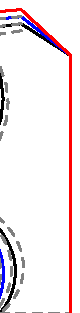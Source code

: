 %*************************************************************
%Drawing the back part of the shirt with sewing guide
%*************************************************************

inch := 2.54; % since 1 inch = 2.54; This provides the space to stich

def ParamPoints(expr t) =
	inc_neg := -1 * t * inch;
	inc_pos := t * inch;
    
	% Starting from the length
	p1 := (inc_neg+inc_neg-inch,inc_neg-inch); %double times addition in x-axis just because to allign the cloth for all sizes at right

	%from length to waist
	p2 := (h,inc_neg-inch);
	
	p3 := (h,Length - 3.81 - 5.08); % 1.5 inch for the back neck + 2 inches for creating space for L,M,S
	
	p4 := (n,Length + inc_pos +inch);
	
	p5 := (-(Shoulder-inc_neg-inc_neg)-inch,Length + inc_pos - inch +inch); %First inch is for the creating a wedge second is for sewing space in ypart
	
	p6 := (-(Shoulder-inc_neg-inc_neg)-inch,20.32 + 20.32 + ((2/3)* ArmHole));
	
	p7 := (-(c-inc_neg-inc_neg)-inch,20.32 + 20.32 +5.08); % 8 inch + 8 inch addition is because of the distance between waist and chest and hip and waist
	
	p8 := ((h-w) + (inc_neg+inc_neg)-inch,20.23 + inc_pos); 
	
enddef;

%================================================================================
def sewSpace(expr t) =
	inc_neg := -1 * t * inch;
	inc_pos := t * inch;
	s1 := (inc_neg+inc_neg,inc_neg);
	s2 := (h,inc_neg);
	
	s3 := (n,Length + inc_pos);
	s4 := (-(Shoulder-inc_neg-inc_neg),Length + inc_pos - inch);
	s5 := (-(Shoulder-inc_neg-inc_neg),20.32 + 20.32 + ((2/3)* ArmHole));
	s6 := (-(c-inc_neg-inc_neg),20.32 + 20.32 +5.08);
	s7 := ((h-w) + (inc_neg+inc_neg),20.23 + inc_pos);
	
enddef;
%===============================================================================

%========================================		
% Entering the measurements
%========================================
Neck := 30.385;
Waist := 69.29;
Chest := 86.36;
Hip := 101.6;
Length := 101.6;
Shoulder := 8.382; % This is of 1 side taking from the neck to the end of shoulder
ArmHole := 17.78;
%========================================
%scaling to quarter portion
%========================================
n := Neck/4;
w := Waist/4;
c := Chest/4;
h := Hip/4;
a := 45; % angle of cutting from neck to shoulders

%========================================
beginfig(1)
	pair p[],s[];
	pickup pencircle scaled 1bp;
	for t=0 step 1 until 2:
		ParamPoints(t);
		sewSpace(t);
		path back,sewOne,sewTwo;
		
		back := p1--p2..p3--p4{dir a}--p5..p6..p7{curl 0}...p8 rotated 2..p1;
		sewOne := s1--s2;
		sewTwo := s3--s4..s5..s6{curl 0}..s7..s1;
		
		if t=0:
			draw back withcolor black;
			
		elseif t=1:
			draw back withcolor blue;
					
		else:
			draw back withcolor red;
			
		fi;
		
		draw sewOne dashed evenly withcolor .5(black+white);
		draw sewTwo dashed evenly withcolor .5(black+white);
		
	endfor
	

endfig;
end;
		
	



